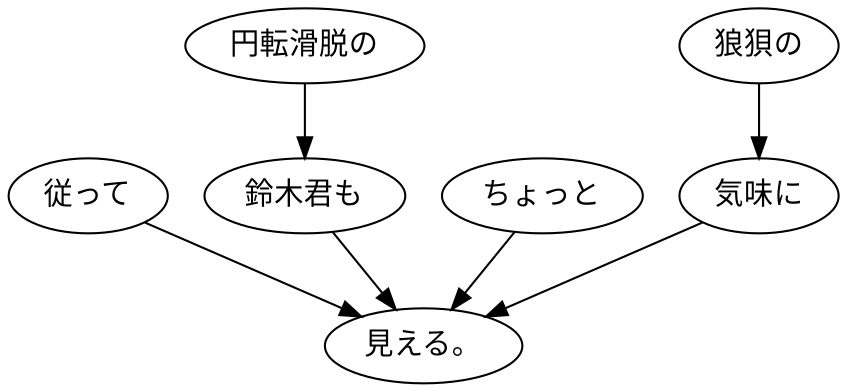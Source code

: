 digraph graph2405 {
	node0 [label="従って"];
	node1 [label="円転滑脱の"];
	node2 [label="鈴木君も"];
	node3 [label="ちょっと"];
	node4 [label="狼狽の"];
	node5 [label="気味に"];
	node6 [label="見える。"];
	node0 -> node6;
	node1 -> node2;
	node2 -> node6;
	node3 -> node6;
	node4 -> node5;
	node5 -> node6;
}
